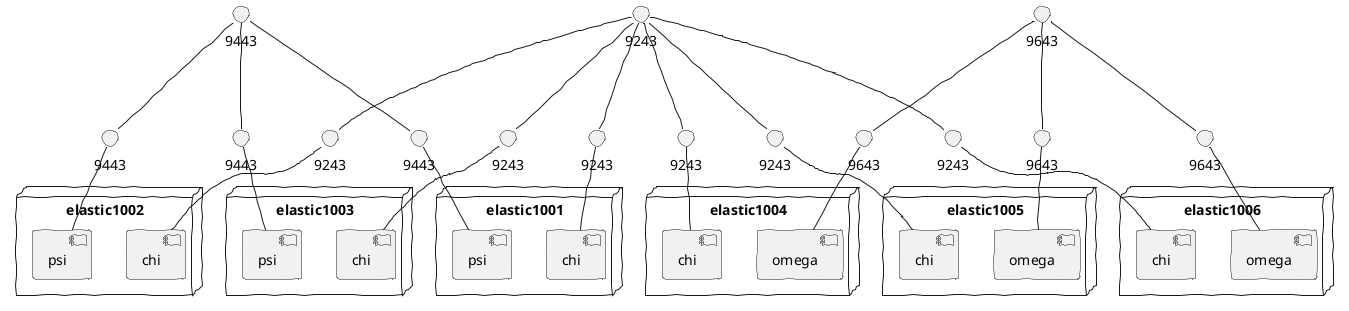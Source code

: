 @startuml
skinparam handwritten true


node elastic1001 {
  component chi as ES_chi1
  component psi as ES_psi1
}
node elastic1002 {
  component chi as ES_chi2
  component psi as ES_psi2
}
node elastic1003 {
  component chi as ES_chi3
  component psi as ES_psi3
}
node elastic1004 {
  component chi as ES_chi4
  component omega as ES_omega4
}
node elastic1005 {
  component chi as ES_chi5
  component omega as ES_omega5
}
node elastic1006 {
  component chi as ES_chi6
  component omega as ES_omega6
}

() 9243 as 9243_1
() 9243 as 9243_2
() 9243 as 9243_3
() 9243 as 9243_4
() 9243 as 9243_5
() 9243 as 9243_6

() 9443 as 9443_1
() 9443 as 9443_2
() 9443 as 9443_3
() 9643 as 9643_4
() 9643 as 9643_5
() 9643 as 9643_6

9243_1 -down- ES_chi1
9243_2 -down- ES_chi2
9243_3 -down- ES_chi3
9243_4 -down- ES_chi4
9243_5 -down- ES_chi5
9243_6 -down- ES_chi6

9443_1 -down- ES_psi1
9443_2 -down- ES_psi2
9443_3 -down- ES_psi3
9643_4 -down- ES_omega4
9643_5 -down- ES_omega5
9643_6 -down- ES_omega6

() 9243 as 9243_lvm
() 9443 as 9443_lvm
() 9643 as 9643_lvm

9243_lvm -down- 9243_1
9243_lvm -down- 9243_2
9243_lvm -down- 9243_3
9243_lvm -down- 9243_4
9243_lvm -down- 9243_5
9243_lvm -down- 9243_6

9443_lvm -down- 9443_1
9443_lvm -down- 9443_2
9443_lvm -down- 9443_3
9643_lvm -down- 9643_4
9643_lvm -down- 9643_5
9643_lvm -down- 9643_6

@enduml